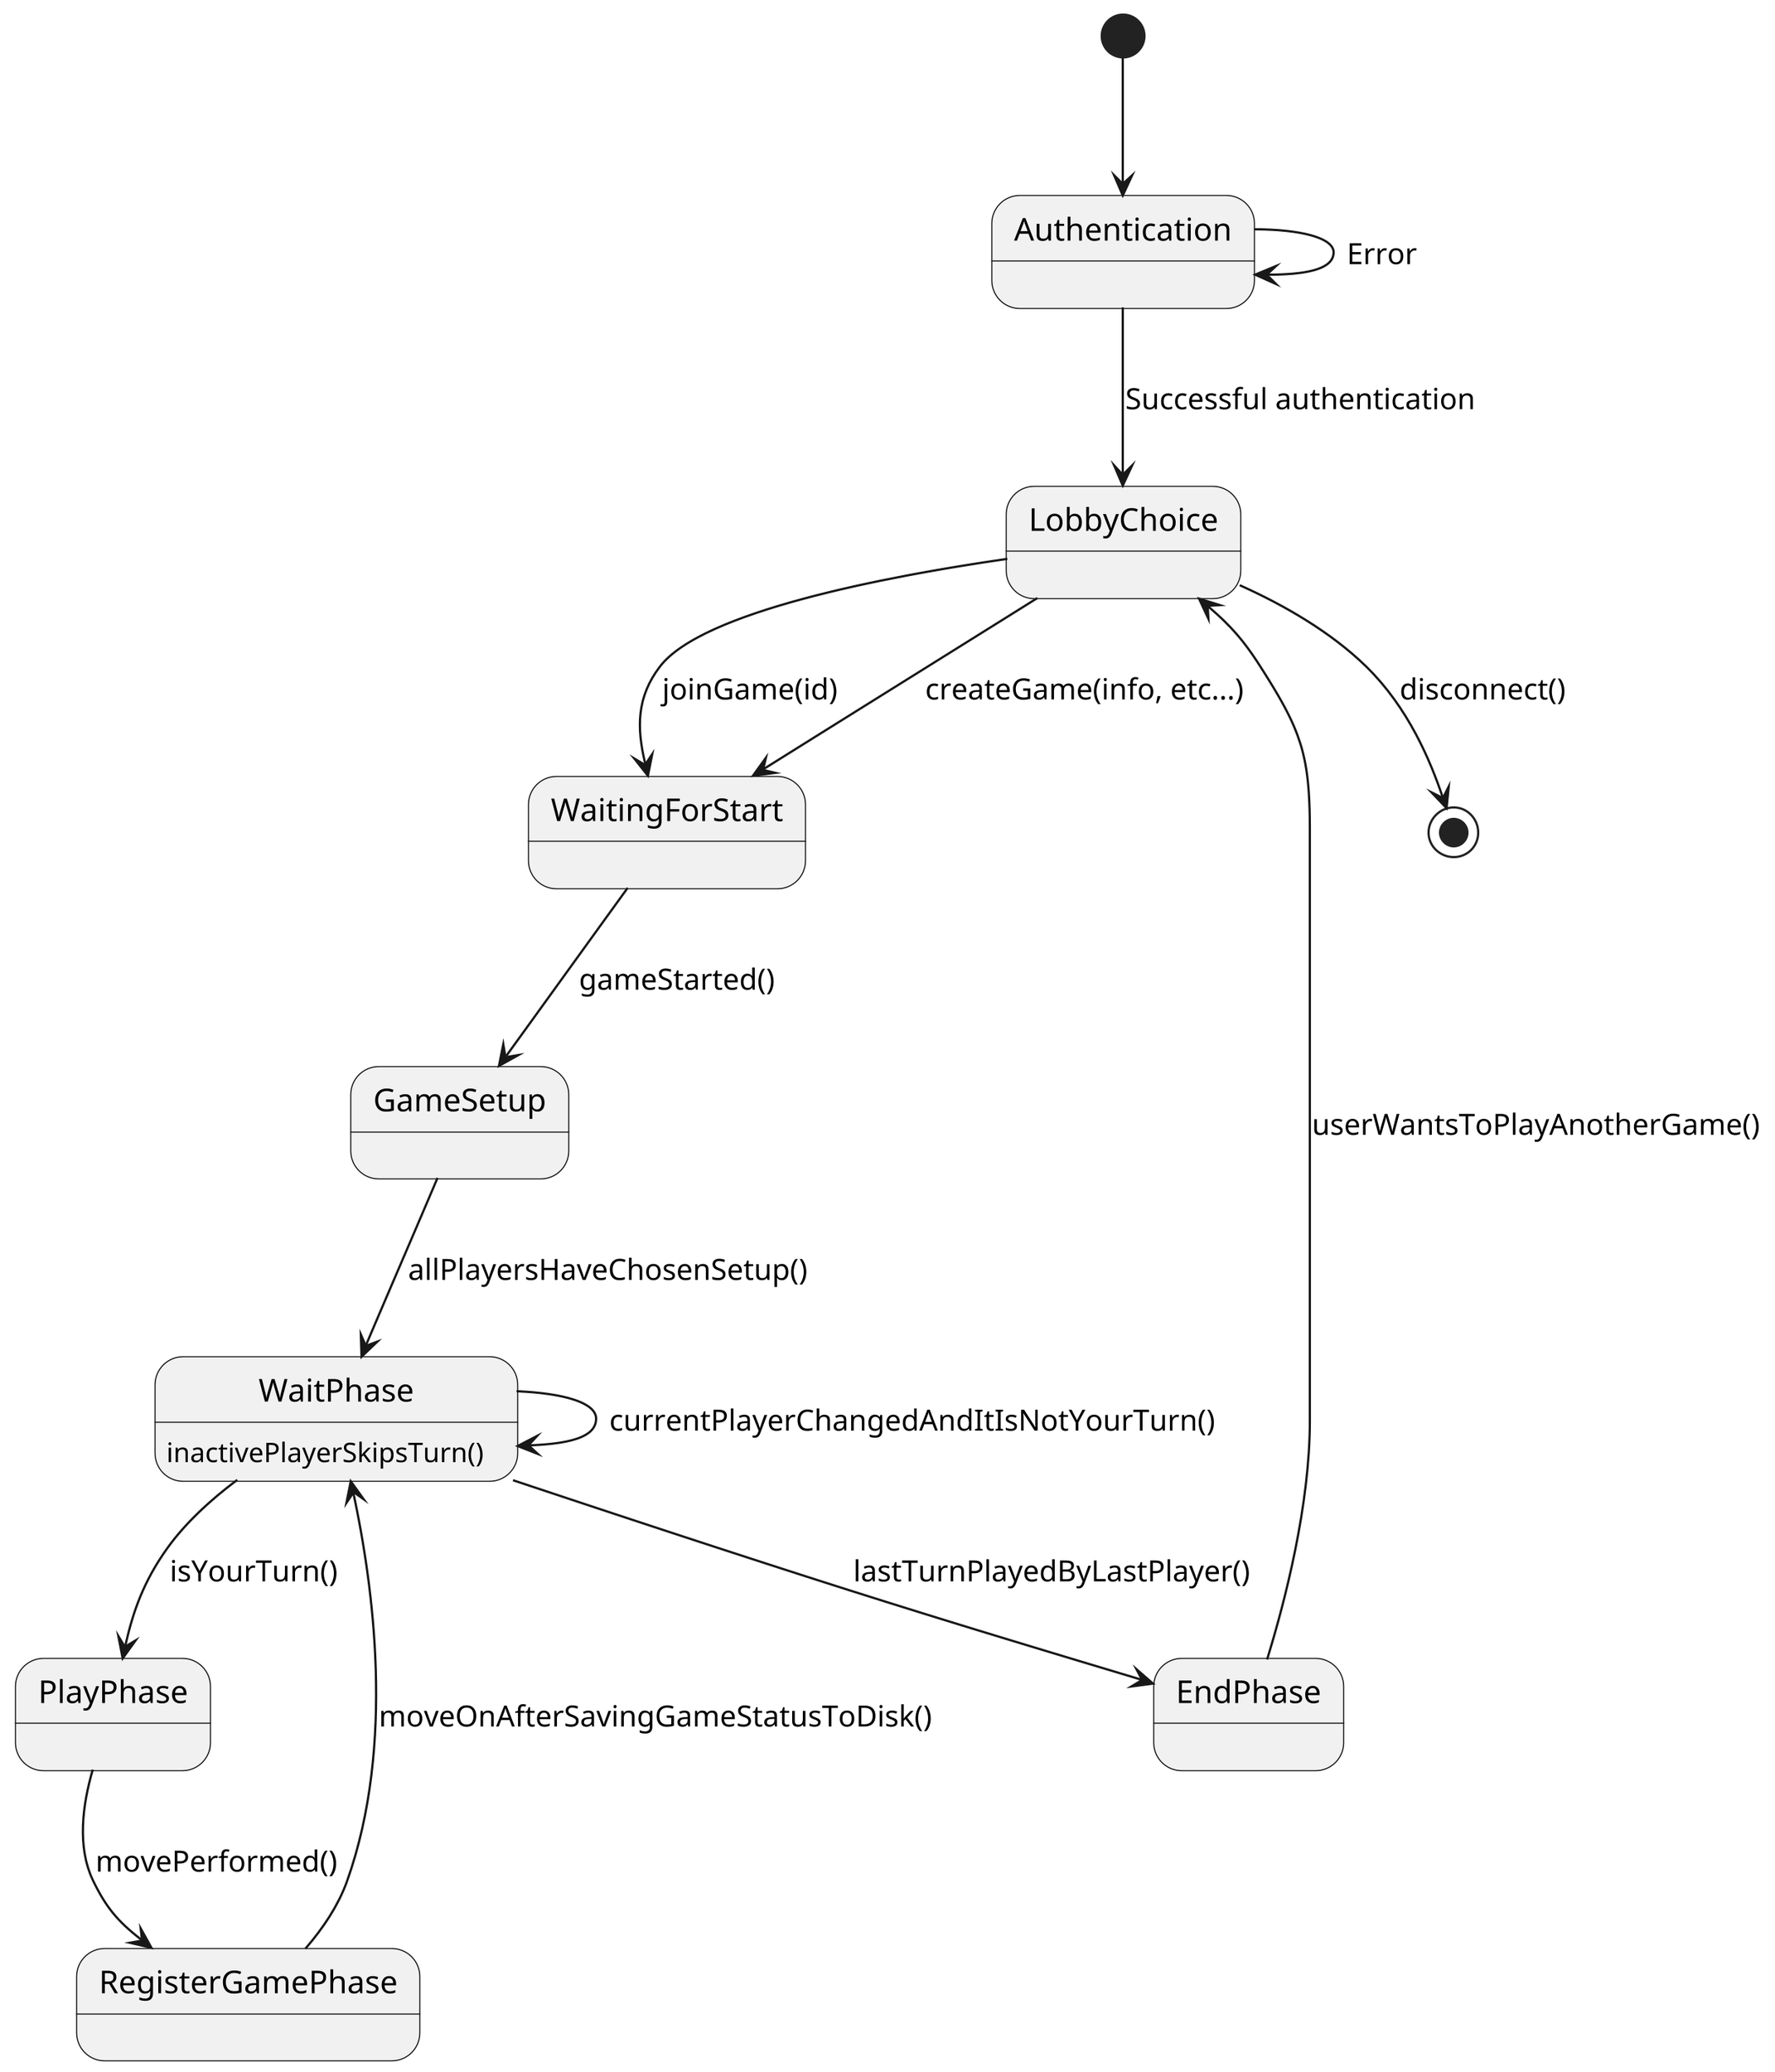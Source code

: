 

@startuml
'https://plantuml.com/state-diagram
skinparam dpi 300
[*] --> Authentication
Authentication --> LobbyChoice : Successful authentication
Authentication --> Authentication : Error
LobbyChoice --> WaitingForStart : joinGame(id)
LobbyChoice --> WaitingForStart : createGame(info, etc...)
WaitingForStart --> GameSetup : gameStarted()
GameSetup --> WaitPhase : allPlayersHaveChosenSetup()
WaitPhase --> WaitPhase : currentPlayerChangedAndItIsNotYourTurn()
WaitPhase --> PlayPhase : isYourTurn()
PlayPhase --> RegisterGamePhase : movePerformed()
RegisterGamePhase --> WaitPhase : moveOnAfterSavingGameStatusToDisk()
WaitPhase : inactivePlayerSkipsTurn()
WaitPhase --> EndPhase : lastTurnPlayedByLastPlayer()
EndPhase --> LobbyChoice : userWantsToPlayAnotherGame()
LobbyChoice --> [*] : disconnect()

@enduml

